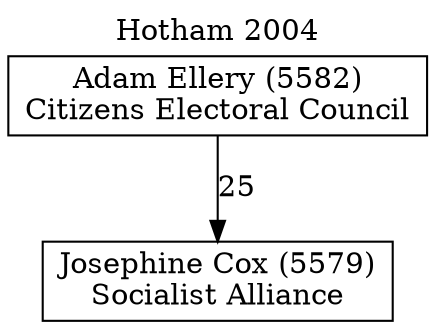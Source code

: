 // House preference flow
digraph "Josephine Cox (5579)_Hotham_2004" {
	graph [label="Hotham 2004" labelloc=t mclimit=10]
	node [shape=box]
	"Josephine Cox (5579)" [label="Josephine Cox (5579)
Socialist Alliance"]
	"Adam Ellery (5582)" [label="Adam Ellery (5582)
Citizens Electoral Council"]
	"Adam Ellery (5582)" -> "Josephine Cox (5579)" [label=25]
}
